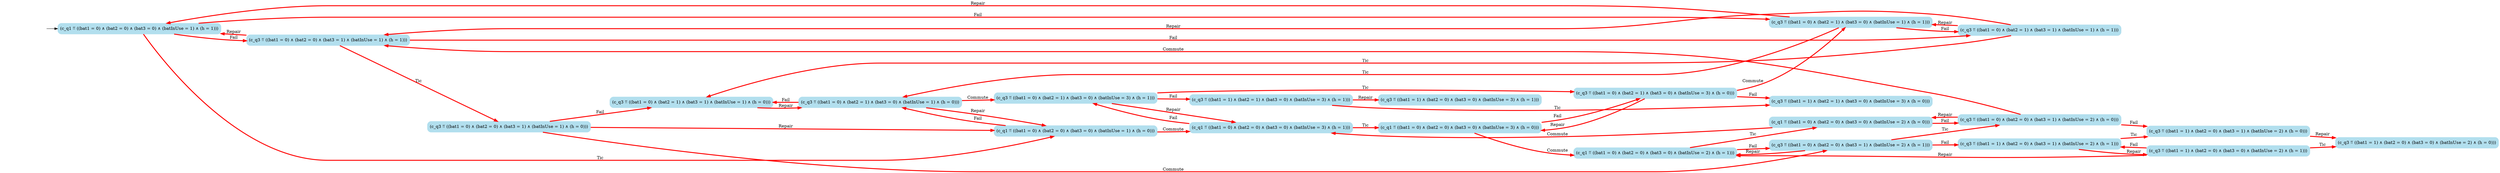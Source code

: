digraph G {

	rankdir = LR;

	start_c_q1_47[style=invisible];

	node[shape=box, style="rounded, filled", color=lightblue2];

	c_q3_77[label="(c_q3 ≝ ((bat1 = 0) ∧ (bat2 = 0) ∧ (bat3 = 1) ∧ (batInUse = 2) ∧ (h = 0)))"];
	c_q3_28[label="(c_q3 ≝ ((bat1 = 0) ∧ (bat2 = 0) ∧ (bat3 = 1) ∧ (batInUse = 1) ∧ (h = 0)))"];
	c_q3_88[label="(c_q3 ≝ ((bat1 = 1) ∧ (bat2 = 1) ∧ (bat3 = 0) ∧ (batInUse = 3) ∧ (h = 1)))"];
	c_q3_69[label="(c_q3 ≝ ((bat1 = 0) ∧ (bat2 = 0) ∧ (bat3 = 1) ∧ (batInUse = 1) ∧ (h = 1)))"];
	c_q3_87[label="(c_q3 ≝ ((bat1 = 1) ∧ (bat2 = 1) ∧ (bat3 = 0) ∧ (batInUse = 3) ∧ (h = 0)))"];
	c_q1_79[label="(c_q1 ≝ ((bat1 = 0) ∧ (bat2 = 0) ∧ (bat3 = 0) ∧ (batInUse = 3) ∧ (h = 1)))"];
	c_q3_45[label="(c_q3 ≝ ((bat1 = 0) ∧ (bat2 = 1) ∧ (bat3 = 1) ∧ (batInUse = 1) ∧ (h = 1)))"];
	c_q3_93[label="(c_q3 ≝ ((bat1 = 1) ∧ (bat2 = 0) ∧ (bat3 = 0) ∧ (batInUse = 2) ∧ (h = 0)))"];
	c_q3_96[label="(c_q3 ≝ ((bat1 = 1) ∧ (bat2 = 0) ∧ (bat3 = 0) ∧ (batInUse = 2) ∧ (h = 1)))"];
	c_q3_64[label="(c_q3 ≝ ((bat1 = 0) ∧ (bat2 = 1) ∧ (bat3 = 1) ∧ (batInUse = 1) ∧ (h = 0)))"];
	c_q3_89[label="(c_q3 ≝ ((bat1 = 1) ∧ (bat2 = 0) ∧ (bat3 = 0) ∧ (batInUse = 3) ∧ (h = 1)))"];
	c_q3_65[label="(c_q3 ≝ ((bat1 = 0) ∧ (bat2 = 1) ∧ (bat3 = 0) ∧ (batInUse = 1) ∧ (h = 0)))"];
	c_q3_90[label="(c_q3 ≝ ((bat1 = 1) ∧ (bat2 = 0) ∧ (bat3 = 1) ∧ (batInUse = 2) ∧ (h = 0)))"];
	c_q3_83[label="(c_q3 ≝ ((bat1 = 0) ∧ (bat2 = 1) ∧ (bat3 = 0) ∧ (batInUse = 1) ∧ (h = 1)))"];
	c_q1_85[label="(c_q1 ≝ ((bat1 = 0) ∧ (bat2 = 0) ∧ (bat3 = 0) ∧ (batInUse = 3) ∧ (h = 0)))"];
	c_q3_95[label="(c_q3 ≝ ((bat1 = 1) ∧ (bat2 = 0) ∧ (bat3 = 1) ∧ (batInUse = 2) ∧ (h = 1)))"];
	c_q1_78[label="(c_q1 ≝ ((bat1 = 0) ∧ (bat2 = 0) ∧ (bat3 = 0) ∧ (batInUse = 2) ∧ (h = 0)))"];
	c_q1_53[label="(c_q1 ≝ ((bat1 = 0) ∧ (bat2 = 0) ∧ (bat3 = 0) ∧ (batInUse = 1) ∧ (h = 0)))"];
	c_q3_62[label="(c_q3 ≝ ((bat1 = 0) ∧ (bat2 = 1) ∧ (bat3 = 0) ∧ (batInUse = 3) ∧ (h = 1)))"];
	c_q3_84[label="(c_q3 ≝ ((bat1 = 0) ∧ (bat2 = 1) ∧ (bat3 = 0) ∧ (batInUse = 3) ∧ (h = 0)))"];
	c_q1_97[label="(c_q1 ≝ ((bat1 = 0) ∧ (bat2 = 0) ∧ (bat3 = 0) ∧ (batInUse = 2) ∧ (h = 1)))"];
	c_q3_41[label="(c_q3 ≝ ((bat1 = 0) ∧ (bat2 = 0) ∧ (bat3 = 1) ∧ (batInUse = 2) ∧ (h = 1)))"];
	c_q1_47[label="(c_q1 ≝ ((bat1 = 0) ∧ (bat2 = 0) ∧ (bat3 = 0) ∧ (batInUse = 1) ∧ (h = 1)))"];

	start_c_q1_47 -> c_q1_47;
	c_q1_47 -> c_q1_53[label="Tic", penwidth=3, color=red];
	c_q1_53 -> c_q1_79[label="Commute", penwidth=3, color=red];
	c_q1_47 -> c_q3_69[label="Fail", penwidth=3, color=red];
	c_q3_69 -> c_q3_28[label="Tic", penwidth=3, color=red];
	c_q3_69 -> c_q3_45[label="Fail", penwidth=3, color=red];
	c_q3_28 -> c_q3_41[label="Commute", penwidth=3, color=red];
	c_q3_45 -> c_q3_69[label="Repair", penwidth=3, color=red];
	c_q3_41 -> c_q1_97[label="Repair", penwidth=3, color=red];
	c_q1_47 -> c_q3_83[label="Fail", penwidth=3, color=red];
	c_q1_53 -> c_q3_65[label="Fail", penwidth=3, color=red];
	c_q1_79 -> c_q1_85[label="Tic", penwidth=3, color=red];
	c_q1_79 -> c_q3_62[label="Fail", penwidth=3, color=red];
	c_q3_69 -> c_q1_47[label="Repair", penwidth=3, color=red];
	c_q3_28 -> c_q3_64[label="Fail", penwidth=3, color=red];
	c_q3_28 -> c_q1_53[label="Repair", penwidth=3, color=red];
	c_q3_45 -> c_q3_64[label="Tic", penwidth=3, color=red];
	c_q3_45 -> c_q3_83[label="Repair", penwidth=3, color=red];
	c_q3_41 -> c_q3_77[label="Tic", penwidth=3, color=red];
	c_q3_41 -> c_q3_95[label="Fail", penwidth=3, color=red];
	c_q1_97 -> c_q1_78[label="Tic", penwidth=3, color=red];
	c_q1_97 -> c_q3_41[label="Fail", penwidth=3, color=red];
	c_q3_83 -> c_q3_65[label="Tic", penwidth=3, color=red];
	c_q3_83 -> c_q3_45[label="Fail", penwidth=3, color=red];
	c_q3_83 -> c_q1_47[label="Repair", penwidth=3, color=red];
	c_q3_65 -> c_q3_64[label="Fail", penwidth=3, color=red];
	c_q3_65 -> c_q3_62[label="Commute", penwidth=3, color=red];
	c_q3_65 -> c_q1_53[label="Repair", penwidth=3, color=red];
	c_q1_85 -> c_q3_84[label="Fail", penwidth=3, color=red];
	c_q1_85 -> c_q1_97[label="Commute", penwidth=3, color=red];
	c_q3_62 -> c_q3_84[label="Tic", penwidth=3, color=red];
	c_q3_62 -> c_q3_88[label="Fail", penwidth=3, color=red];
	c_q3_62 -> c_q1_79[label="Repair", penwidth=3, color=red];
	c_q3_64 -> c_q3_65[label="Repair", penwidth=3, color=red];
	c_q3_77 -> c_q3_90[label="Fail", penwidth=3, color=red];
	c_q3_77 -> c_q3_69[label="Commute", penwidth=3, color=red];
	c_q3_77 -> c_q1_78[label="Repair", penwidth=3, color=red];
	c_q3_95 -> c_q3_90[label="Tic", penwidth=3, color=red];
	c_q3_95 -> c_q3_96[label="Repair", penwidth=3, color=red];
	c_q1_78 -> c_q3_77[label="Fail", penwidth=3, color=red];
	c_q1_78 -> c_q1_79[label="Commute", penwidth=3, color=red];
	c_q3_84 -> c_q3_87[label="Fail", penwidth=3, color=red];
	c_q3_84 -> c_q3_83[label="Commute", penwidth=3, color=red];
	c_q3_84 -> c_q1_85[label="Repair", penwidth=3, color=red];
	c_q3_88 -> c_q3_87[label="Tic", penwidth=3, color=red];
	c_q3_88 -> c_q3_89[label="Repair", penwidth=3, color=red];
	c_q3_90 -> c_q3_93[label="Repair", penwidth=3, color=red];
	c_q3_96 -> c_q3_93[label="Tic", penwidth=3, color=red];
	c_q3_96 -> c_q3_95[label="Fail", penwidth=3, color=red];
	c_q3_96 -> c_q1_97[label="Repair", penwidth=3, color=red];

}